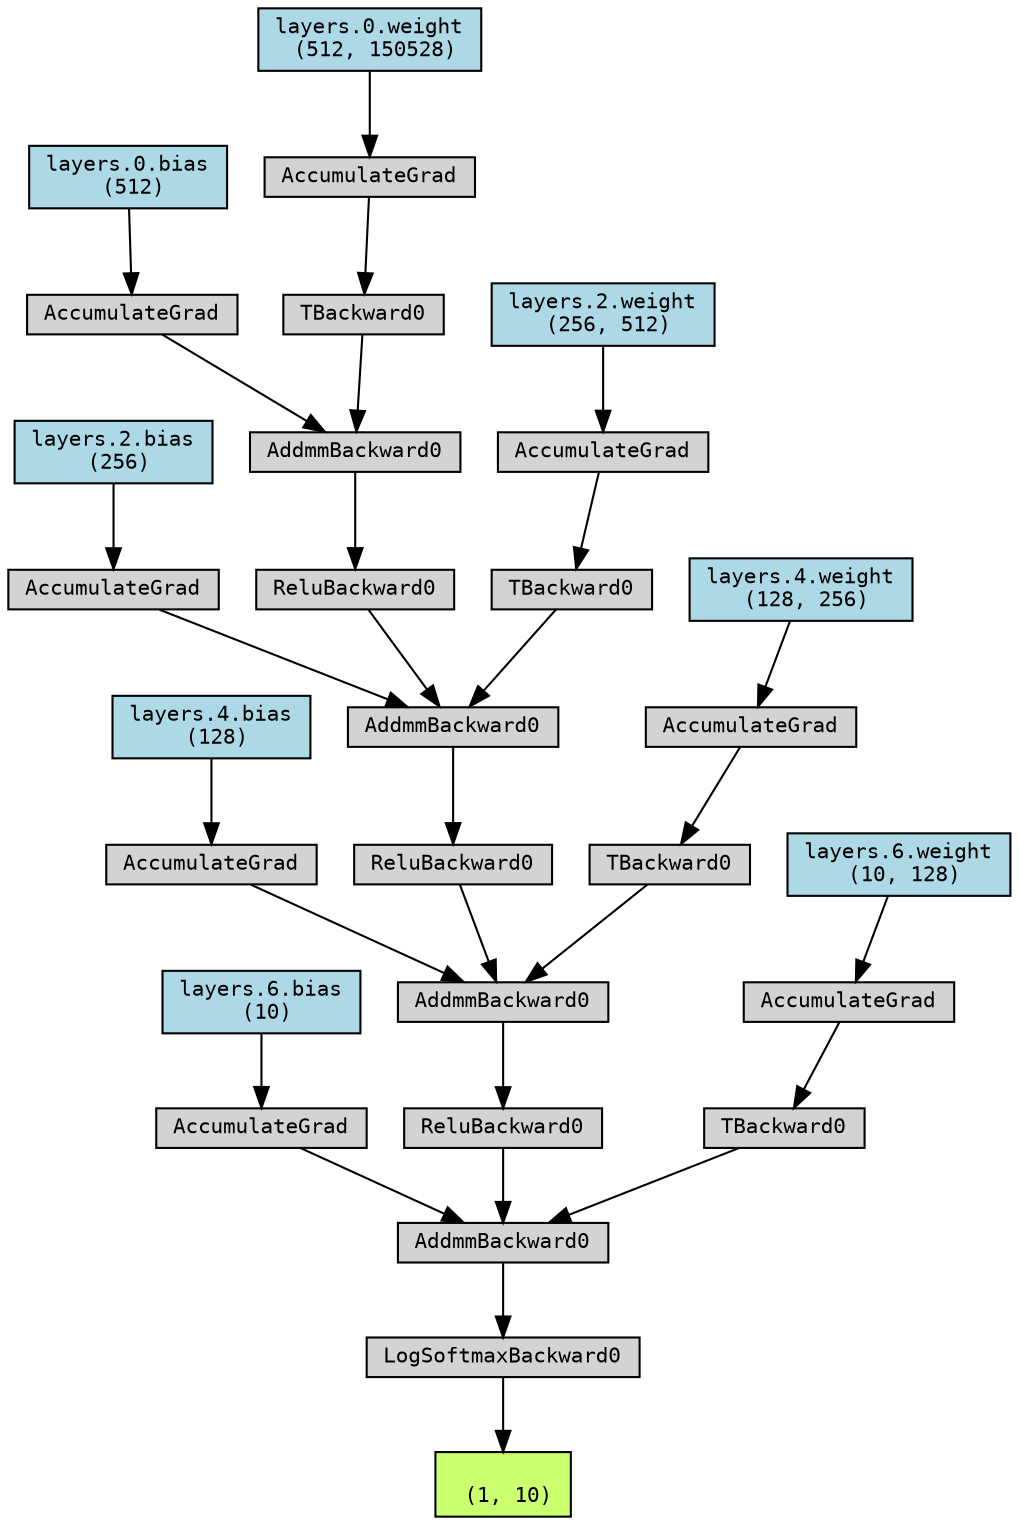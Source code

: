 digraph {
	graph [size="12,12"]
	node [align=left fontname=monospace fontsize=10 height=0.2 ranksep=0.1 shape=box style=filled]
	140073177114640 [label="
 (1, 10)" fillcolor=darkolivegreen1]
	140073177158304 [label=LogSoftmaxBackward0]
	140073177158688 -> 140073177158304
	140073177158688 [label=AddmmBackward0]
	140073177158400 -> 140073177158688
	140073177118192 [label="layers.6.bias
 (10)" fillcolor=lightblue]
	140073177118192 -> 140073177158400
	140073177158400 [label=AccumulateGrad]
	140073177158208 -> 140073177158688
	140073177158208 [label=ReluBackward0]
	140073177161856 -> 140073177158208
	140073177161856 [label=AddmmBackward0]
	140073177161376 -> 140073177161856
	140073177119152 [label="layers.4.bias
 (128)" fillcolor=lightblue]
	140073177119152 -> 140073177161376
	140073177161376 [label=AccumulateGrad]
	140073177162624 -> 140073177161856
	140073177162624 [label=ReluBackward0]
	140073177162144 -> 140073177162624
	140073177162144 [label=AddmmBackward0]
	140073177159264 -> 140073177162144
	140073177118864 [label="layers.2.bias
 (256)" fillcolor=lightblue]
	140073177118864 -> 140073177159264
	140073177159264 [label=AccumulateGrad]
	140073177161952 -> 140073177162144
	140073177161952 [label=ReluBackward0]
	140073177159552 -> 140073177161952
	140073177159552 [label=AddmmBackward0]
	140073177156960 -> 140073177159552
	140073177118960 [label="layers.0.bias
 (512)" fillcolor=lightblue]
	140073177118960 -> 140073177156960
	140073177156960 [label=AccumulateGrad]
	140073177157056 -> 140073177159552
	140073177157056 [label=TBackward0]
	140073177156864 -> 140073177157056
	140073177118672 [label="layers.0.weight
 (512, 150528)" fillcolor=lightblue]
	140073177118672 -> 140073177156864
	140073177156864 [label=AccumulateGrad]
	140073177163488 -> 140073177162144
	140073177163488 [label=TBackward0]
	140073177156768 -> 140073177163488
	140073177118576 [label="layers.2.weight
 (256, 512)" fillcolor=lightblue]
	140073177118576 -> 140073177156768
	140073177156768 [label=AccumulateGrad]
	140073177159456 -> 140073177161856
	140073177159456 [label=TBackward0]
	140073177157152 -> 140073177159456
	140073177120016 [label="layers.4.weight
 (128, 256)" fillcolor=lightblue]
	140073177120016 -> 140073177157152
	140073177157152 [label=AccumulateGrad]
	140073177158592 -> 140073177158688
	140073177158592 [label=TBackward0]
	140073177159072 -> 140073177158592
	140073177119824 [label="layers.6.weight
 (10, 128)" fillcolor=lightblue]
	140073177119824 -> 140073177159072
	140073177159072 [label=AccumulateGrad]
	140073177158304 -> 140073177114640
}

